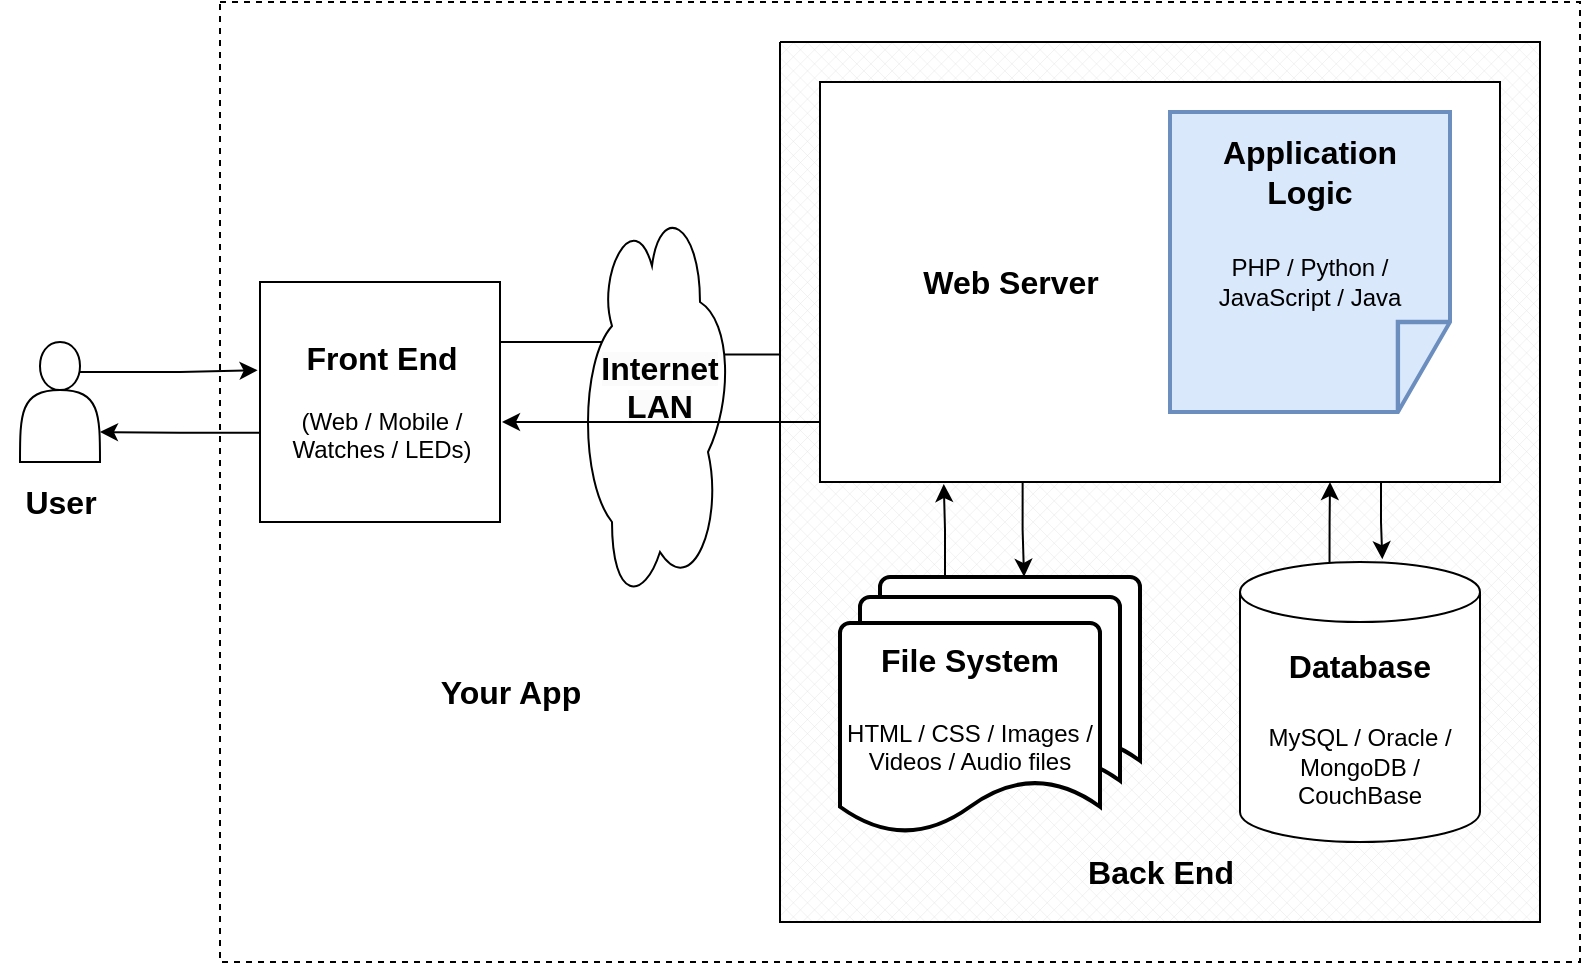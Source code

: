 <mxfile version="20.7.4" type="github">
  <diagram id="hLACzCO3HccSahNuZ1n-" name="Page-1">
    <mxGraphModel dx="1050" dy="573" grid="1" gridSize="10" guides="1" tooltips="1" connect="1" arrows="1" fold="1" page="1" pageScale="1" pageWidth="1100" pageHeight="850" math="0" shadow="0">
      <root>
        <mxCell id="0" />
        <mxCell id="1" parent="0" />
        <mxCell id="i6ZfzEf9qO1Lxu_JYFvA-21" style="edgeStyle=orthogonalEdgeStyle;rounded=0;orthogonalLoop=1;jettySize=auto;html=1;exitX=0.75;exitY=0.25;exitDx=0;exitDy=0;exitPerimeter=0;entryX=-0.01;entryY=0.368;entryDx=0;entryDy=0;entryPerimeter=0;fontSize=12;" edge="1" parent="1" source="i6ZfzEf9qO1Lxu_JYFvA-1" target="i6ZfzEf9qO1Lxu_JYFvA-7">
          <mxGeometry relative="1" as="geometry" />
        </mxCell>
        <mxCell id="i6ZfzEf9qO1Lxu_JYFvA-1" value="" style="shape=actor;whiteSpace=wrap;html=1;" vertex="1" parent="1">
          <mxGeometry x="60" y="250" width="40" height="60" as="geometry" />
        </mxCell>
        <mxCell id="i6ZfzEf9qO1Lxu_JYFvA-2" value="" style="endArrow=none;dashed=1;html=1;rounded=0;" edge="1" parent="1">
          <mxGeometry width="50" height="50" relative="1" as="geometry">
            <mxPoint x="160" y="80" as="sourcePoint" />
            <mxPoint x="160" y="80" as="targetPoint" />
            <Array as="points">
              <mxPoint x="840" y="80" />
              <mxPoint x="840" y="560" />
              <mxPoint x="160" y="560" />
            </Array>
          </mxGeometry>
        </mxCell>
        <mxCell id="i6ZfzEf9qO1Lxu_JYFvA-3" value="&lt;b&gt;&lt;font style=&quot;font-size: 16px;&quot;&gt;User&lt;/font&gt;&lt;/b&gt;" style="text;html=1;align=center;verticalAlign=middle;resizable=0;points=[];autosize=1;strokeColor=none;fillColor=none;" vertex="1" parent="1">
          <mxGeometry x="50" y="315" width="60" height="30" as="geometry" />
        </mxCell>
        <mxCell id="i6ZfzEf9qO1Lxu_JYFvA-22" style="edgeStyle=orthogonalEdgeStyle;rounded=0;orthogonalLoop=1;jettySize=auto;html=1;exitX=0.003;exitY=0.628;exitDx=0;exitDy=0;entryX=1;entryY=0.75;entryDx=0;entryDy=0;fontSize=12;exitPerimeter=0;" edge="1" parent="1" source="i6ZfzEf9qO1Lxu_JYFvA-7" target="i6ZfzEf9qO1Lxu_JYFvA-1">
          <mxGeometry relative="1" as="geometry" />
        </mxCell>
        <mxCell id="i6ZfzEf9qO1Lxu_JYFvA-42" style="edgeStyle=orthogonalEdgeStyle;rounded=0;orthogonalLoop=1;jettySize=auto;html=1;exitX=1;exitY=0.25;exitDx=0;exitDy=0;entryX=0.049;entryY=0.355;entryDx=0;entryDy=0;entryPerimeter=0;fontSize=12;" edge="1" parent="1" source="i6ZfzEf9qO1Lxu_JYFvA-7" target="i6ZfzEf9qO1Lxu_JYFvA-9">
          <mxGeometry relative="1" as="geometry" />
        </mxCell>
        <mxCell id="i6ZfzEf9qO1Lxu_JYFvA-7" value="&lt;blockquote style=&quot;margin: 0 0 0 40px; border: none; padding: 0px;&quot;&gt;&lt;/blockquote&gt;&lt;b style=&quot;background-color: initial; font-size: 16px;&quot;&gt;&lt;div style=&quot;text-align: center;&quot;&gt;&lt;b style=&quot;background-color: initial;&quot;&gt;&lt;font style=&quot;font-size: 16px;&quot;&gt;Front End&lt;/font&gt;&lt;/b&gt;&lt;/div&gt;&lt;/b&gt;&lt;div style=&quot;text-align: center;&quot;&gt;&lt;span style=&quot;background-color: initial;&quot;&gt;&lt;font style=&quot;font-size: 12px;&quot;&gt;&lt;br&gt;&lt;/font&gt;&lt;/span&gt;&lt;/div&gt;&lt;div style=&quot;text-align: center;&quot;&gt;&lt;span style=&quot;background-color: initial;&quot;&gt;&lt;font style=&quot;font-size: 12px;&quot;&gt;(Web / Mobile / Watches / LEDs)&lt;/font&gt;&lt;/span&gt;&lt;/div&gt;" style="rounded=0;whiteSpace=wrap;html=1;align=left;" vertex="1" parent="1">
          <mxGeometry x="180" y="220" width="120" height="120" as="geometry" />
        </mxCell>
        <mxCell id="i6ZfzEf9qO1Lxu_JYFvA-8" value="&lt;br&gt;&lt;span style=&quot;color: rgb(0, 0, 0); font-family: Helvetica; font-size: 16px; font-style: normal; font-variant-ligatures: normal; font-variant-caps: normal; font-weight: 700; letter-spacing: normal; orphans: 2; text-align: center; text-indent: 0px; text-transform: none; widows: 2; word-spacing: 0px; -webkit-text-stroke-width: 0px; background-color: rgb(251, 251, 251); text-decoration-thickness: initial; text-decoration-style: initial; text-decoration-color: initial; float: none; display: inline !important;&quot;&gt;Internet&lt;br&gt;LAN&lt;br&gt;&lt;/span&gt;&lt;br&gt;&lt;br&gt;" style="ellipse;shape=cloud;whiteSpace=wrap;html=1;direction=south;" vertex="1" parent="1">
          <mxGeometry x="340" y="180" width="80" height="200" as="geometry" />
        </mxCell>
        <mxCell id="i6ZfzEf9qO1Lxu_JYFvA-9" value="" style="verticalLabelPosition=bottom;verticalAlign=top;html=1;shape=mxgraph.basic.patternFillRect;fillStyle=diagGrid;step=5;fillStrokeWidth=0.2;fillStrokeColor=#dddddd;" vertex="1" parent="1">
          <mxGeometry x="440" y="100" width="380" height="440" as="geometry" />
        </mxCell>
        <mxCell id="i6ZfzEf9qO1Lxu_JYFvA-25" style="edgeStyle=orthogonalEdgeStyle;rounded=0;orthogonalLoop=1;jettySize=auto;html=1;exitX=0.001;exitY=0.861;exitDx=0;exitDy=0;fontSize=12;exitPerimeter=0;" edge="1" parent="1" source="i6ZfzEf9qO1Lxu_JYFvA-10">
          <mxGeometry relative="1" as="geometry">
            <mxPoint x="301" y="290" as="targetPoint" />
            <Array as="points">
              <mxPoint x="460" y="290" />
            </Array>
          </mxGeometry>
        </mxCell>
        <mxCell id="i6ZfzEf9qO1Lxu_JYFvA-28" style="edgeStyle=orthogonalEdgeStyle;rounded=0;orthogonalLoop=1;jettySize=auto;html=1;exitX=0.298;exitY=0.989;exitDx=0;exitDy=0;entryX=0.554;entryY=-0.001;entryDx=0;entryDy=0;entryPerimeter=0;fontSize=12;exitPerimeter=0;" edge="1" parent="1" source="i6ZfzEf9qO1Lxu_JYFvA-10" target="i6ZfzEf9qO1Lxu_JYFvA-14">
          <mxGeometry relative="1" as="geometry" />
        </mxCell>
        <mxCell id="i6ZfzEf9qO1Lxu_JYFvA-33" style="edgeStyle=orthogonalEdgeStyle;rounded=0;orthogonalLoop=1;jettySize=auto;html=1;exitX=0.825;exitY=0.993;exitDx=0;exitDy=0;entryX=0.593;entryY=-0.01;entryDx=0;entryDy=0;entryPerimeter=0;fontSize=12;exitPerimeter=0;" edge="1" parent="1" source="i6ZfzEf9qO1Lxu_JYFvA-10" target="i6ZfzEf9qO1Lxu_JYFvA-17">
          <mxGeometry relative="1" as="geometry" />
        </mxCell>
        <mxCell id="i6ZfzEf9qO1Lxu_JYFvA-10" value="" style="rounded=0;whiteSpace=wrap;html=1;" vertex="1" parent="1">
          <mxGeometry x="460" y="120" width="340" height="200" as="geometry" />
        </mxCell>
        <mxCell id="i6ZfzEf9qO1Lxu_JYFvA-11" value="" style="shape=mxgraph.cisco.misc.page_icon;html=1;pointerEvents=1;dashed=0;fillColor=#dae8fc;strokeColor=#6c8ebf;strokeWidth=2;verticalLabelPosition=bottom;verticalAlign=top;align=center;outlineConnect=0;direction=south;" vertex="1" parent="1">
          <mxGeometry x="635" y="135" width="140" height="150" as="geometry" />
        </mxCell>
        <mxCell id="i6ZfzEf9qO1Lxu_JYFvA-29" style="edgeStyle=orthogonalEdgeStyle;rounded=0;orthogonalLoop=1;jettySize=auto;html=1;exitX=0.25;exitY=0;exitDx=0;exitDy=0;exitPerimeter=0;entryX=0.182;entryY=1.005;entryDx=0;entryDy=0;entryPerimeter=0;fontSize=12;" edge="1" parent="1" source="i6ZfzEf9qO1Lxu_JYFvA-14" target="i6ZfzEf9qO1Lxu_JYFvA-10">
          <mxGeometry relative="1" as="geometry" />
        </mxCell>
        <mxCell id="i6ZfzEf9qO1Lxu_JYFvA-14" value="" style="strokeWidth=2;html=1;shape=mxgraph.flowchart.document2;whiteSpace=wrap;size=0.25;" vertex="1" parent="1">
          <mxGeometry x="490" y="367.5" width="130" height="105" as="geometry" />
        </mxCell>
        <mxCell id="i6ZfzEf9qO1Lxu_JYFvA-15" value="" style="strokeWidth=2;html=1;shape=mxgraph.flowchart.document2;whiteSpace=wrap;size=0.25;" vertex="1" parent="1">
          <mxGeometry x="480" y="377.5" width="130" height="105" as="geometry" />
        </mxCell>
        <mxCell id="i6ZfzEf9qO1Lxu_JYFvA-16" value="&lt;span style=&quot;font-size: 16px;&quot;&gt;&lt;b&gt;File System&lt;br&gt;&lt;br&gt;&lt;/b&gt;&lt;/span&gt;HTML / CSS / Images / Videos / Audio files&lt;br&gt;&lt;span style=&quot;font-size: 16px;&quot;&gt;&lt;b&gt;&lt;br&gt;&lt;/b&gt;&lt;/span&gt;" style="strokeWidth=2;html=1;shape=mxgraph.flowchart.document2;whiteSpace=wrap;size=0.25;" vertex="1" parent="1">
          <mxGeometry x="470" y="390.5" width="130" height="105" as="geometry" />
        </mxCell>
        <mxCell id="i6ZfzEf9qO1Lxu_JYFvA-30" style="edgeStyle=orthogonalEdgeStyle;rounded=0;orthogonalLoop=1;jettySize=auto;html=1;exitX=0.373;exitY=0.001;exitDx=0;exitDy=0;exitPerimeter=0;entryX=0.75;entryY=1;entryDx=0;entryDy=0;fontSize=12;" edge="1" parent="1" source="i6ZfzEf9qO1Lxu_JYFvA-17" target="i6ZfzEf9qO1Lxu_JYFvA-10">
          <mxGeometry relative="1" as="geometry" />
        </mxCell>
        <mxCell id="i6ZfzEf9qO1Lxu_JYFvA-17" value="&lt;span style=&quot;border-color: var(--border-color); font-size: 16px;&quot;&gt;&lt;b style=&quot;border-color: var(--border-color);&quot;&gt;Database&lt;br style=&quot;border-color: var(--border-color);&quot;&gt;&lt;br style=&quot;border-color: var(--border-color);&quot;&gt;&lt;/b&gt;&lt;/span&gt;MySQL / Oracle / MongoDB / CouchBase" style="shape=cylinder3;whiteSpace=wrap;html=1;boundedLbl=1;backgroundOutline=1;size=15;" vertex="1" parent="1">
          <mxGeometry x="670" y="360" width="120" height="140" as="geometry" />
        </mxCell>
        <mxCell id="i6ZfzEf9qO1Lxu_JYFvA-34" value="&lt;b style=&quot;border-color: var(--border-color); text-align: left; background-color: initial; font-size: 16px;&quot;&gt;&lt;div style=&quot;border-color: var(--border-color); text-align: center;&quot;&gt;Web Server&lt;/div&gt;&lt;/b&gt;" style="text;html=1;align=center;verticalAlign=middle;resizable=0;points=[];autosize=1;strokeColor=none;fillColor=none;fontSize=12;" vertex="1" parent="1">
          <mxGeometry x="500" y="205" width="110" height="30" as="geometry" />
        </mxCell>
        <mxCell id="i6ZfzEf9qO1Lxu_JYFvA-36" value="&lt;span style=&quot;font-size: 16px; font-weight: 700;&quot;&gt;Application&lt;br&gt;&lt;div style=&quot;&quot;&gt;&lt;span style=&quot;background-color: initial;&quot;&gt;Logic&lt;/span&gt;&lt;/div&gt;&lt;/span&gt;" style="text;html=1;strokeColor=none;fillColor=none;align=center;verticalAlign=middle;whiteSpace=wrap;rounded=0;fontSize=12;" vertex="1" parent="1">
          <mxGeometry x="655" y="150" width="100" height="30" as="geometry" />
        </mxCell>
        <mxCell id="i6ZfzEf9qO1Lxu_JYFvA-37" value="PHP / Python / JavaScript / Java" style="text;html=1;strokeColor=none;fillColor=none;align=center;verticalAlign=middle;whiteSpace=wrap;rounded=0;fontSize=12;" vertex="1" parent="1">
          <mxGeometry x="645" y="205" width="120" height="30" as="geometry" />
        </mxCell>
        <mxCell id="i6ZfzEf9qO1Lxu_JYFvA-39" style="edgeStyle=orthogonalEdgeStyle;rounded=0;orthogonalLoop=1;jettySize=auto;html=1;exitX=0.5;exitY=1;exitDx=0;exitDy=0;fontSize=12;" edge="1" parent="1" source="i6ZfzEf9qO1Lxu_JYFvA-36" target="i6ZfzEf9qO1Lxu_JYFvA-36">
          <mxGeometry relative="1" as="geometry" />
        </mxCell>
        <mxCell id="i6ZfzEf9qO1Lxu_JYFvA-44" value="&lt;b style=&quot;border-color: var(--border-color); text-align: left; background-color: initial; font-size: 16px;&quot;&gt;&lt;div style=&quot;border-color: var(--border-color); text-align: center;&quot;&gt;Back End&lt;/div&gt;&lt;/b&gt;" style="text;html=1;align=center;verticalAlign=middle;resizable=0;points=[];autosize=1;strokeColor=none;fillColor=none;fontSize=12;" vertex="1" parent="1">
          <mxGeometry x="580" y="500" width="100" height="30" as="geometry" />
        </mxCell>
        <mxCell id="i6ZfzEf9qO1Lxu_JYFvA-46" value="&lt;b style=&quot;border-color: var(--border-color); text-align: left; background-color: initial; font-size: 16px;&quot;&gt;&lt;div style=&quot;border-color: var(--border-color); text-align: center;&quot;&gt;Your App&lt;/div&gt;&lt;/b&gt;" style="text;html=1;align=center;verticalAlign=middle;resizable=0;points=[];autosize=1;strokeColor=none;fillColor=none;fontSize=12;" vertex="1" parent="1">
          <mxGeometry x="260" y="410" width="90" height="30" as="geometry" />
        </mxCell>
      </root>
    </mxGraphModel>
  </diagram>
</mxfile>
